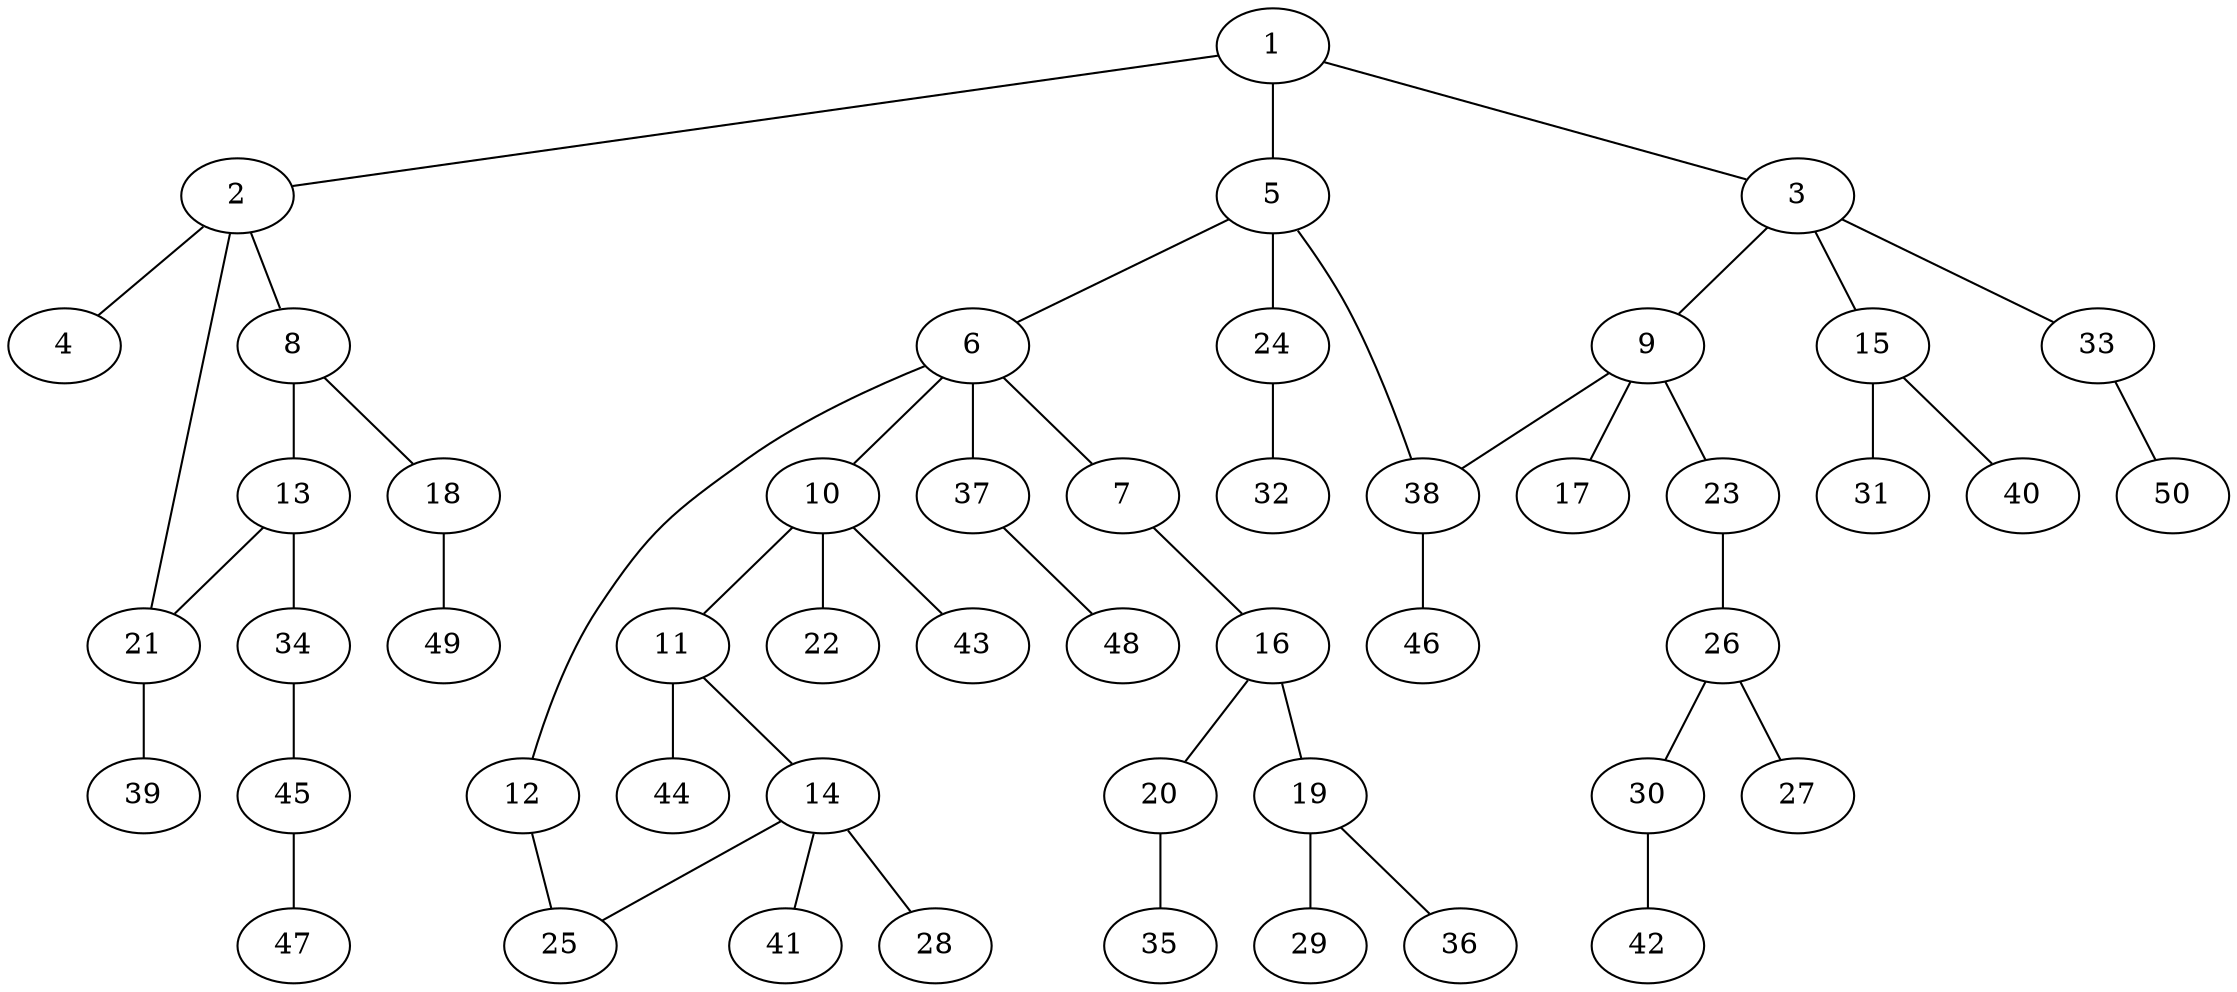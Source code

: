graph graphname {1--2
1--3
1--5
2--4
2--8
2--21
3--9
3--15
3--33
5--6
5--24
5--38
6--7
6--10
6--12
6--37
7--16
8--13
8--18
9--17
9--23
9--38
10--11
10--22
10--43
11--14
11--44
12--25
13--21
13--34
14--25
14--28
14--41
15--31
15--40
16--19
16--20
18--49
19--29
19--36
20--35
21--39
23--26
24--32
26--27
26--30
30--42
33--50
34--45
37--48
38--46
45--47
}